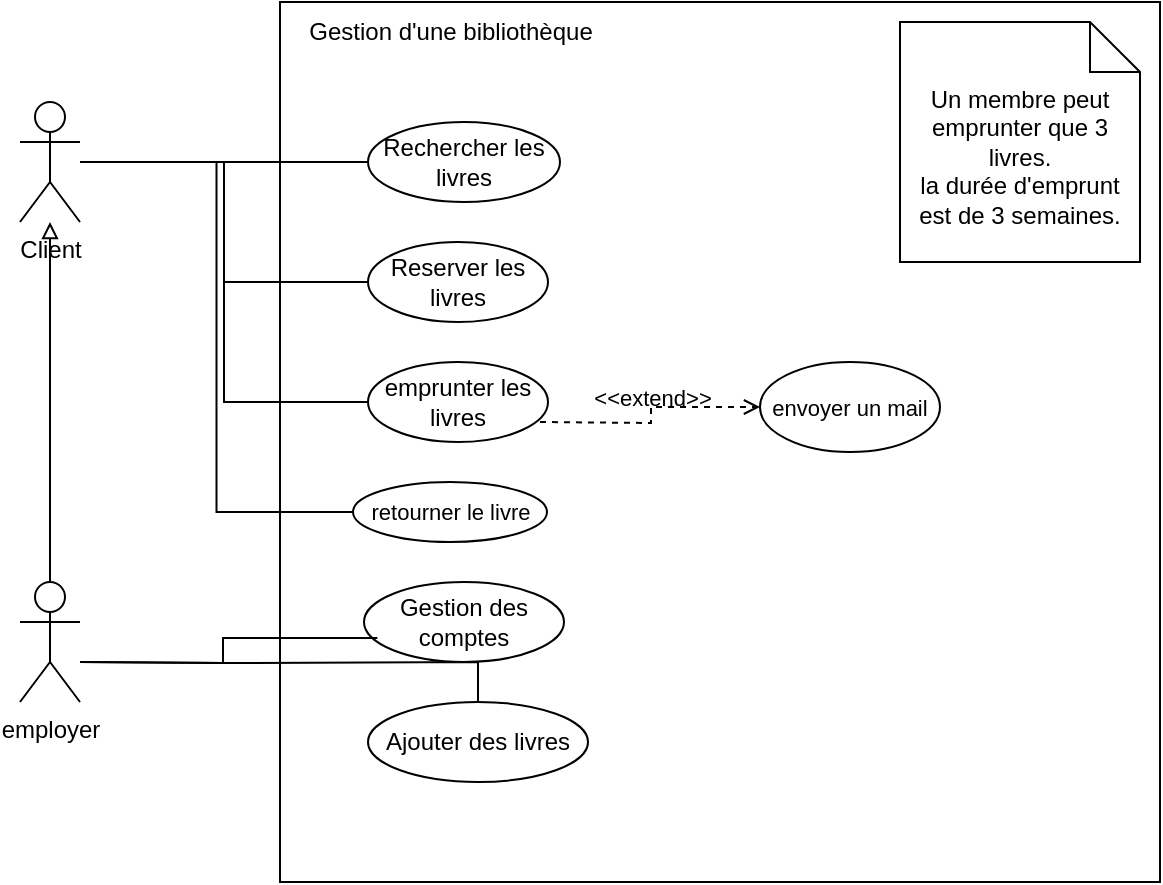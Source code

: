 <mxfile version="27.0.6">
  <diagram name="Page-1" id="j9-R_Wtz7OfHySrNOQdw">
    <mxGraphModel dx="786" dy="459" grid="1" gridSize="10" guides="1" tooltips="1" connect="1" arrows="1" fold="1" page="1" pageScale="1" pageWidth="827" pageHeight="1169" math="0" shadow="0">
      <root>
        <mxCell id="0" />
        <mxCell id="1" parent="0" />
        <mxCell id="DE_CCLFDZoFs5NLtge6C-1" value="" style="whiteSpace=wrap;html=1;aspect=fixed;" vertex="1" parent="1">
          <mxGeometry x="230" y="30" width="440" height="440" as="geometry" />
        </mxCell>
        <mxCell id="DE_CCLFDZoFs5NLtge6C-2" value="Gestion d&#39;une bibliothèque" style="text;html=1;align=center;verticalAlign=middle;resizable=0;points=[];autosize=1;strokeColor=none;fillColor=none;" vertex="1" parent="1">
          <mxGeometry x="230" y="30" width="170" height="30" as="geometry" />
        </mxCell>
        <mxCell id="DE_CCLFDZoFs5NLtge6C-3" value="Rechercher les livres" style="ellipse;whiteSpace=wrap;html=1;" vertex="1" parent="1">
          <mxGeometry x="274" y="90" width="96" height="40" as="geometry" />
        </mxCell>
        <mxCell id="DE_CCLFDZoFs5NLtge6C-4" value="Reserver les livres" style="ellipse;whiteSpace=wrap;html=1;" vertex="1" parent="1">
          <mxGeometry x="274" y="150" width="90" height="40" as="geometry" />
        </mxCell>
        <mxCell id="DE_CCLFDZoFs5NLtge6C-5" value="emprunter les livres" style="ellipse;whiteSpace=wrap;html=1;" vertex="1" parent="1">
          <mxGeometry x="274" y="210" width="90" height="40" as="geometry" />
        </mxCell>
        <mxCell id="DE_CCLFDZoFs5NLtge6C-6" value="Gestion des comptes" style="ellipse;whiteSpace=wrap;html=1;" vertex="1" parent="1">
          <mxGeometry x="272" y="320" width="100" height="40" as="geometry" />
        </mxCell>
        <mxCell id="DE_CCLFDZoFs5NLtge6C-7" value="Ajouter des livres" style="ellipse;whiteSpace=wrap;html=1;" vertex="1" parent="1">
          <mxGeometry x="274" y="380" width="110" height="40" as="geometry" />
        </mxCell>
        <mxCell id="DE_CCLFDZoFs5NLtge6C-10" value="Un membre peut emprunter que 3 livres.&lt;div&gt;la durée d&#39;emprunt est de 3 semaines.&lt;/div&gt;" style="shape=note2;boundedLbl=1;whiteSpace=wrap;html=1;size=25;verticalAlign=top;align=center;" vertex="1" parent="1">
          <mxGeometry x="540" y="40" width="120" height="120" as="geometry" />
        </mxCell>
        <mxCell id="DE_CCLFDZoFs5NLtge6C-19" style="edgeStyle=orthogonalEdgeStyle;shape=connector;rounded=0;orthogonalLoop=1;jettySize=auto;html=1;strokeColor=default;align=center;verticalAlign=middle;fontFamily=Helvetica;fontSize=11;fontColor=default;labelBackgroundColor=default;startFill=0;endArrow=none;" edge="1" parent="1" target="DE_CCLFDZoFs5NLtge6C-7">
          <mxGeometry relative="1" as="geometry">
            <mxPoint x="130" y="360" as="sourcePoint" />
          </mxGeometry>
        </mxCell>
        <mxCell id="DE_CCLFDZoFs5NLtge6C-22" style="shape=connector;rounded=0;orthogonalLoop=1;jettySize=auto;html=1;strokeColor=default;align=center;verticalAlign=middle;fontFamily=Helvetica;fontSize=11;fontColor=default;labelBackgroundColor=default;startFill=0;endArrow=block;endFill=0;" edge="1" parent="1" source="DE_CCLFDZoFs5NLtge6C-11" target="DE_CCLFDZoFs5NLtge6C-12">
          <mxGeometry relative="1" as="geometry" />
        </mxCell>
        <mxCell id="DE_CCLFDZoFs5NLtge6C-11" value="employer" style="shape=umlActor;verticalLabelPosition=bottom;verticalAlign=top;html=1;" vertex="1" parent="1">
          <mxGeometry x="100" y="320" width="30" height="60" as="geometry" />
        </mxCell>
        <mxCell id="DE_CCLFDZoFs5NLtge6C-15" style="edgeStyle=orthogonalEdgeStyle;rounded=0;orthogonalLoop=1;jettySize=auto;html=1;endArrow=none;startFill=0;" edge="1" parent="1" source="DE_CCLFDZoFs5NLtge6C-12" target="DE_CCLFDZoFs5NLtge6C-3">
          <mxGeometry relative="1" as="geometry" />
        </mxCell>
        <mxCell id="DE_CCLFDZoFs5NLtge6C-16" style="edgeStyle=orthogonalEdgeStyle;rounded=0;orthogonalLoop=1;jettySize=auto;html=1;entryX=0;entryY=0.5;entryDx=0;entryDy=0;endArrow=none;startFill=0;" edge="1" parent="1" source="DE_CCLFDZoFs5NLtge6C-12" target="DE_CCLFDZoFs5NLtge6C-4">
          <mxGeometry relative="1" as="geometry" />
        </mxCell>
        <mxCell id="DE_CCLFDZoFs5NLtge6C-17" style="edgeStyle=orthogonalEdgeStyle;shape=connector;rounded=0;orthogonalLoop=1;jettySize=auto;html=1;entryX=0;entryY=0.5;entryDx=0;entryDy=0;strokeColor=default;align=center;verticalAlign=middle;fontFamily=Helvetica;fontSize=11;fontColor=default;labelBackgroundColor=default;startFill=0;endArrow=none;" edge="1" parent="1" source="DE_CCLFDZoFs5NLtge6C-12" target="DE_CCLFDZoFs5NLtge6C-5">
          <mxGeometry relative="1" as="geometry" />
        </mxCell>
        <mxCell id="DE_CCLFDZoFs5NLtge6C-24" style="edgeStyle=orthogonalEdgeStyle;shape=connector;rounded=0;orthogonalLoop=1;jettySize=auto;html=1;entryX=0;entryY=0.5;entryDx=0;entryDy=0;strokeColor=default;align=center;verticalAlign=middle;fontFamily=Helvetica;fontSize=11;fontColor=default;labelBackgroundColor=default;startFill=0;endArrow=none;" edge="1" parent="1" source="DE_CCLFDZoFs5NLtge6C-12" target="DE_CCLFDZoFs5NLtge6C-23">
          <mxGeometry relative="1" as="geometry" />
        </mxCell>
        <mxCell id="DE_CCLFDZoFs5NLtge6C-12" value="Client" style="shape=umlActor;verticalLabelPosition=bottom;verticalAlign=top;html=1;" vertex="1" parent="1">
          <mxGeometry x="100" y="80" width="30" height="60" as="geometry" />
        </mxCell>
        <mxCell id="DE_CCLFDZoFs5NLtge6C-18" style="edgeStyle=orthogonalEdgeStyle;shape=connector;rounded=0;orthogonalLoop=1;jettySize=auto;html=1;entryX=0.067;entryY=0.7;entryDx=0;entryDy=0;entryPerimeter=0;strokeColor=default;align=center;verticalAlign=middle;fontFamily=Helvetica;fontSize=11;fontColor=default;labelBackgroundColor=default;startFill=0;endArrow=none;" edge="1" parent="1" target="DE_CCLFDZoFs5NLtge6C-6">
          <mxGeometry relative="1" as="geometry">
            <mxPoint x="130" y="360" as="sourcePoint" />
          </mxGeometry>
        </mxCell>
        <mxCell id="DE_CCLFDZoFs5NLtge6C-20" value="envoyer un mail" style="ellipse;whiteSpace=wrap;html=1;fontFamily=Helvetica;fontSize=11;fontColor=default;labelBackgroundColor=default;" vertex="1" parent="1">
          <mxGeometry x="470" y="210" width="90" height="45" as="geometry" />
        </mxCell>
        <mxCell id="DE_CCLFDZoFs5NLtge6C-21" value="&amp;lt;&amp;lt;extend&amp;gt;&amp;gt;" style="html=1;verticalAlign=bottom;labelBackgroundColor=none;endArrow=open;endFill=0;dashed=1;rounded=0;strokeColor=default;align=center;fontFamily=Helvetica;fontSize=11;fontColor=default;edgeStyle=orthogonalEdgeStyle;entryX=0;entryY=0.5;entryDx=0;entryDy=0;" edge="1" parent="1" target="DE_CCLFDZoFs5NLtge6C-20">
          <mxGeometry width="160" relative="1" as="geometry">
            <mxPoint x="360" y="240" as="sourcePoint" />
            <mxPoint x="460" y="240" as="targetPoint" />
          </mxGeometry>
        </mxCell>
        <mxCell id="DE_CCLFDZoFs5NLtge6C-23" value="retourner le livre" style="ellipse;whiteSpace=wrap;html=1;fontFamily=Helvetica;fontSize=11;fontColor=default;labelBackgroundColor=default;" vertex="1" parent="1">
          <mxGeometry x="266.5" y="270" width="97" height="30" as="geometry" />
        </mxCell>
      </root>
    </mxGraphModel>
  </diagram>
</mxfile>
